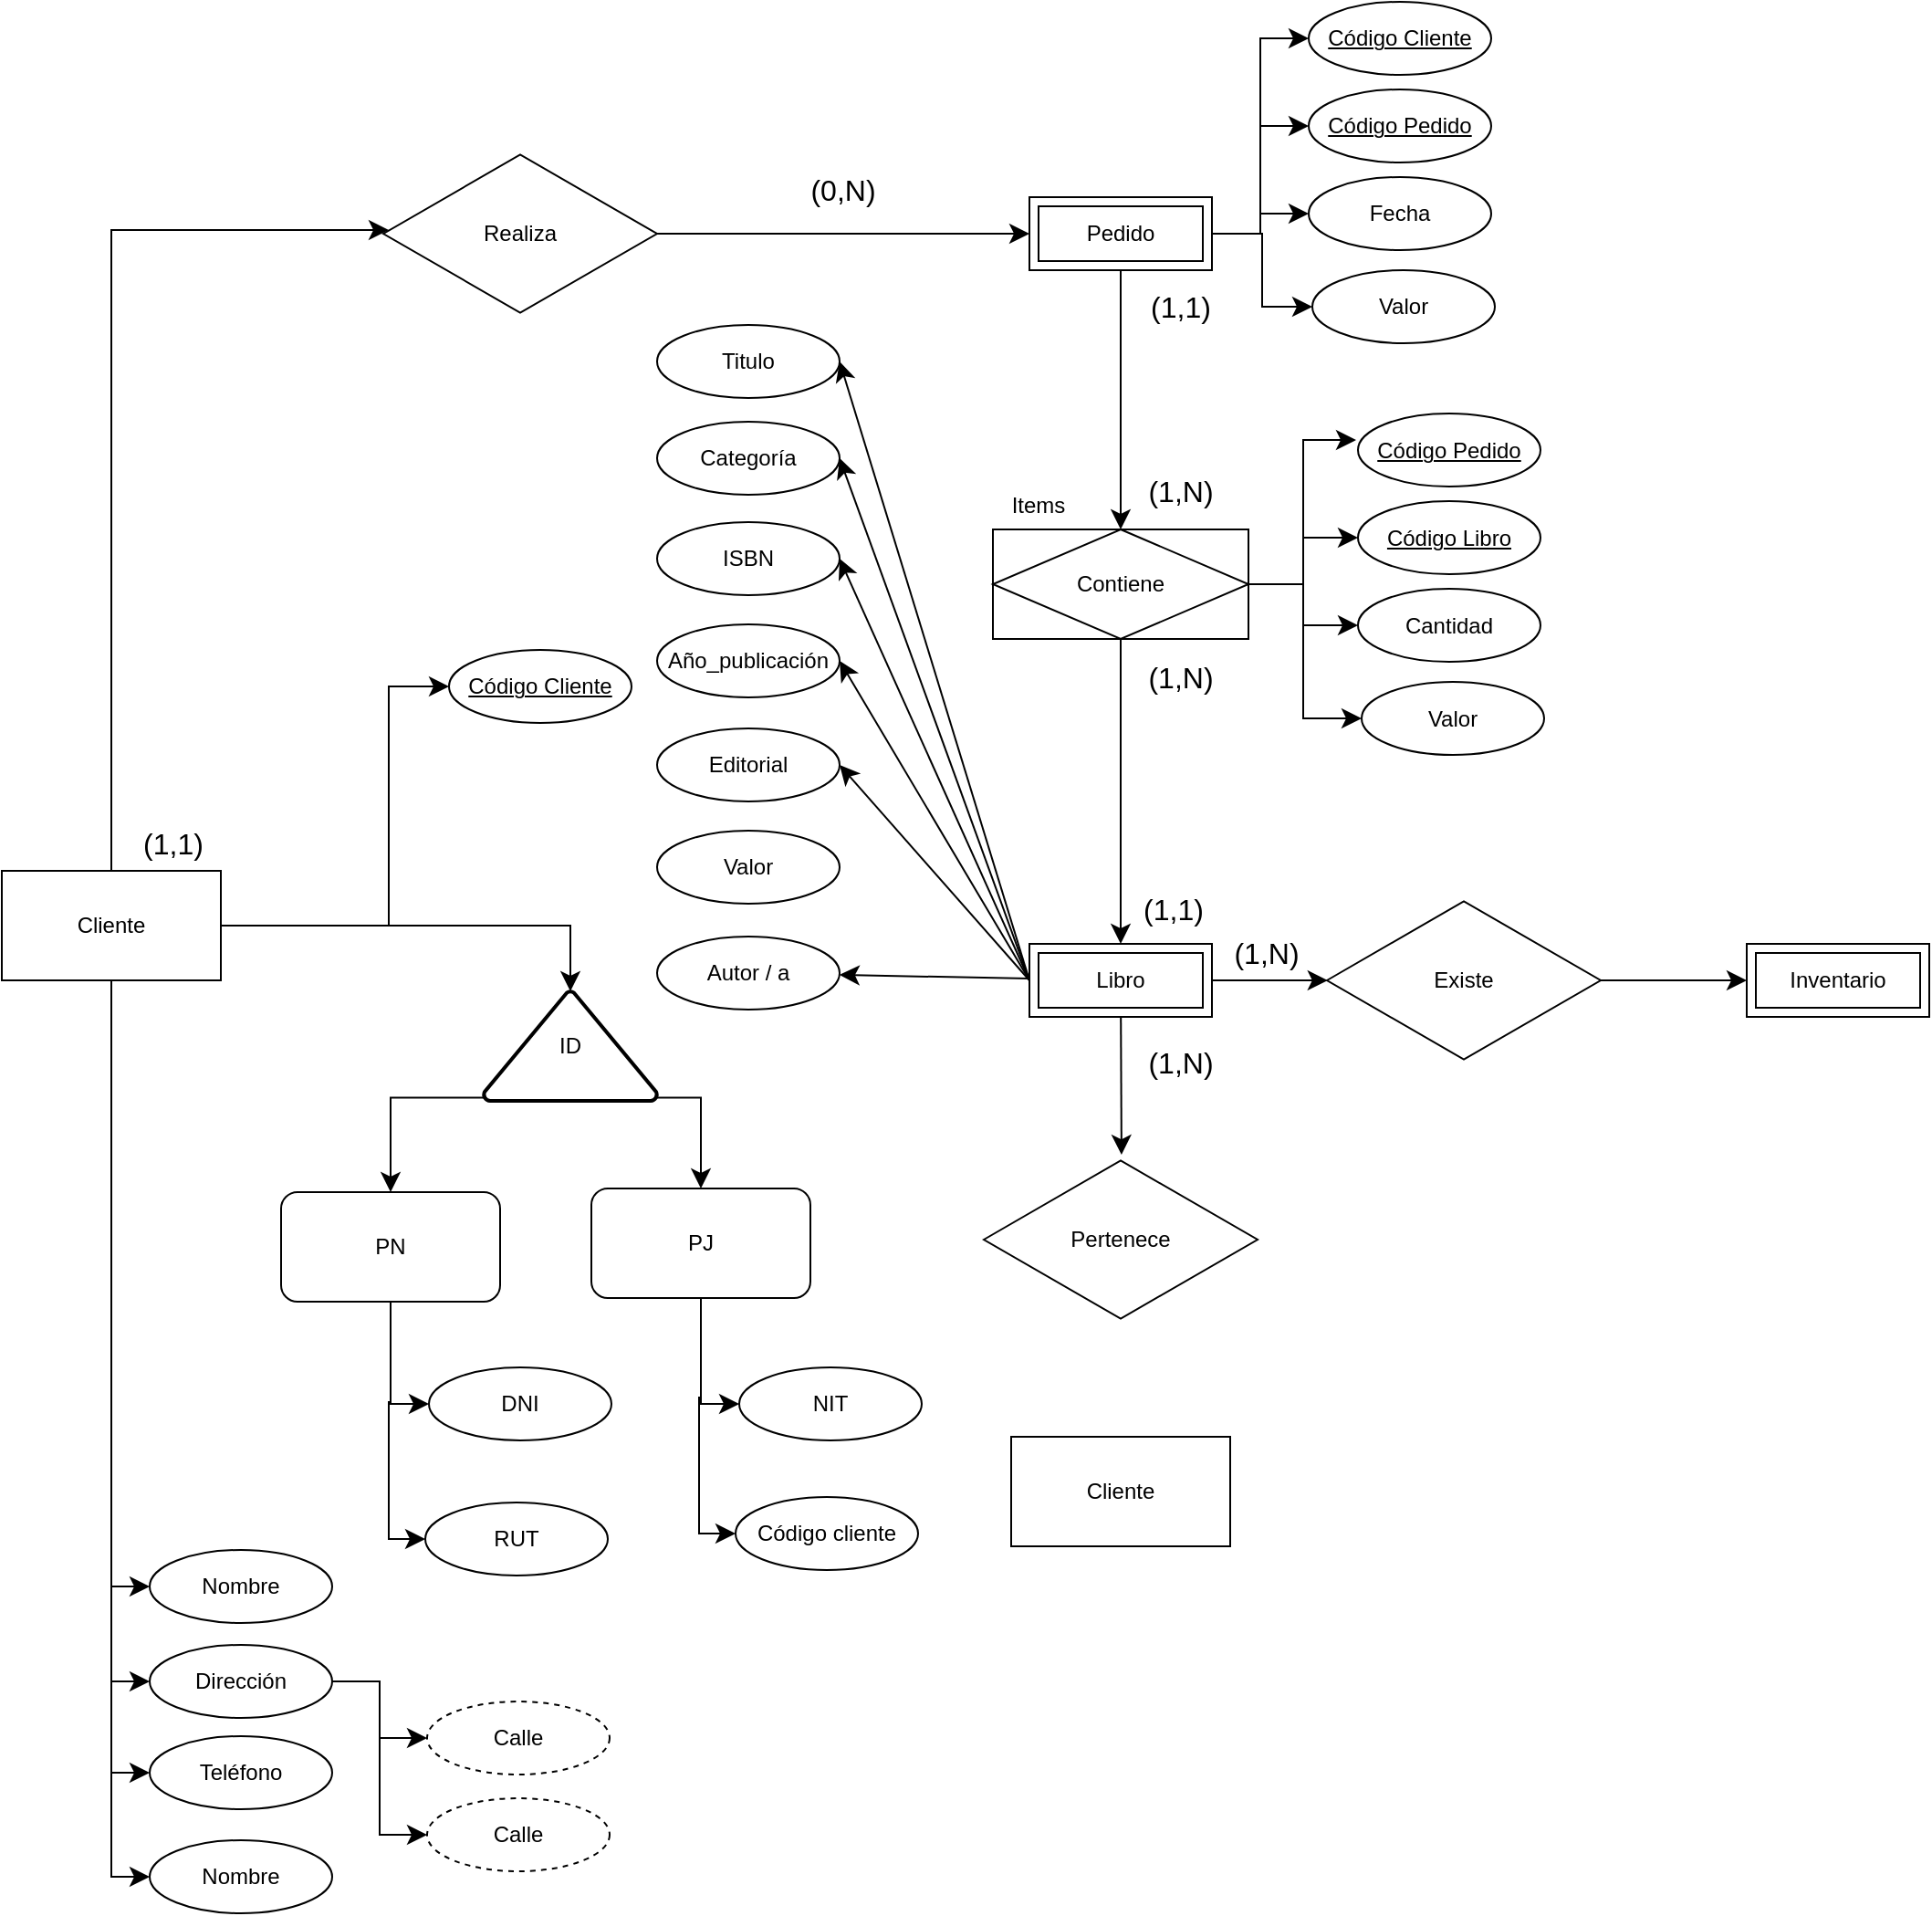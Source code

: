 <mxfile version="26.3.0">
  <diagram name="Página-1" id="D1wddHGctTul5iZEFQTd">
    <mxGraphModel dx="1172" dy="1780" grid="0" gridSize="10" guides="1" tooltips="1" connect="1" arrows="1" fold="1" page="0" pageScale="1" pageWidth="827" pageHeight="1169" math="0" shadow="0">
      <root>
        <mxCell id="0" />
        <mxCell id="1" parent="0" />
        <mxCell id="CA4QrtzZhdRamv6jyp4y-31" style="edgeStyle=orthogonalEdgeStyle;rounded=0;orthogonalLoop=1;jettySize=auto;html=1;exitX=1;exitY=0.5;exitDx=0;exitDy=0;fontSize=12;startSize=8;endSize=8;entryX=0;entryY=0.5;entryDx=0;entryDy=0;" edge="1" parent="1" source="CA4QrtzZhdRamv6jyp4y-1" target="CA4QrtzZhdRamv6jyp4y-9">
          <mxGeometry relative="1" as="geometry">
            <Array as="points">
              <mxPoint x="287" y="200" />
              <mxPoint x="287" y="69" />
            </Array>
          </mxGeometry>
        </mxCell>
        <mxCell id="x8j_IPwiLFdPTcWcqeIL-46" style="edgeStyle=orthogonalEdgeStyle;rounded=0;orthogonalLoop=1;jettySize=auto;html=1;entryX=0;entryY=0.5;entryDx=0;entryDy=0;fontSize=12;startSize=8;endSize=8;" edge="1" parent="1" source="CA4QrtzZhdRamv6jyp4y-1" target="CA4QrtzZhdRamv6jyp4y-17">
          <mxGeometry relative="1" as="geometry" />
        </mxCell>
        <mxCell id="x8j_IPwiLFdPTcWcqeIL-47" style="edgeStyle=orthogonalEdgeStyle;rounded=0;orthogonalLoop=1;jettySize=auto;html=1;entryX=0;entryY=0.5;entryDx=0;entryDy=0;fontSize=12;startSize=8;endSize=8;" edge="1" parent="1" source="CA4QrtzZhdRamv6jyp4y-1" target="x8j_IPwiLFdPTcWcqeIL-37">
          <mxGeometry relative="1" as="geometry" />
        </mxCell>
        <mxCell id="x8j_IPwiLFdPTcWcqeIL-48" style="edgeStyle=orthogonalEdgeStyle;rounded=0;orthogonalLoop=1;jettySize=auto;html=1;entryX=0;entryY=0.5;entryDx=0;entryDy=0;fontSize=12;startSize=8;endSize=8;" edge="1" parent="1" source="CA4QrtzZhdRamv6jyp4y-1" target="x8j_IPwiLFdPTcWcqeIL-38">
          <mxGeometry relative="1" as="geometry" />
        </mxCell>
        <mxCell id="x8j_IPwiLFdPTcWcqeIL-49" style="edgeStyle=orthogonalEdgeStyle;rounded=0;orthogonalLoop=1;jettySize=auto;html=1;entryX=0;entryY=0.5;entryDx=0;entryDy=0;fontSize=12;startSize=8;endSize=8;" edge="1" parent="1" source="CA4QrtzZhdRamv6jyp4y-1" target="x8j_IPwiLFdPTcWcqeIL-36">
          <mxGeometry relative="1" as="geometry" />
        </mxCell>
        <mxCell id="CA4QrtzZhdRamv6jyp4y-1" value="Cliente" style="rounded=0;whiteSpace=wrap;html=1;" vertex="1" parent="1">
          <mxGeometry x="75" y="170" width="120" height="60" as="geometry" />
        </mxCell>
        <mxCell id="x8j_IPwiLFdPTcWcqeIL-30" style="edgeStyle=orthogonalEdgeStyle;rounded=0;orthogonalLoop=1;jettySize=auto;html=1;exitX=0.01;exitY=0.97;exitDx=0;exitDy=0;exitPerimeter=0;entryX=0.5;entryY=0;entryDx=0;entryDy=0;fontSize=12;startSize=8;endSize=8;" edge="1" parent="1" source="CA4QrtzZhdRamv6jyp4y-3" target="CA4QrtzZhdRamv6jyp4y-5">
          <mxGeometry relative="1" as="geometry" />
        </mxCell>
        <mxCell id="x8j_IPwiLFdPTcWcqeIL-31" style="edgeStyle=orthogonalEdgeStyle;rounded=0;orthogonalLoop=1;jettySize=auto;html=1;exitX=0.99;exitY=0.97;exitDx=0;exitDy=0;exitPerimeter=0;entryX=0.5;entryY=0;entryDx=0;entryDy=0;fontSize=12;startSize=8;endSize=8;" edge="1" parent="1" source="CA4QrtzZhdRamv6jyp4y-3" target="CA4QrtzZhdRamv6jyp4y-6">
          <mxGeometry relative="1" as="geometry" />
        </mxCell>
        <mxCell id="CA4QrtzZhdRamv6jyp4y-3" value="ID" style="strokeWidth=2;html=1;shape=mxgraph.flowchart.extract_or_measurement;whiteSpace=wrap;" vertex="1" parent="1">
          <mxGeometry x="339" y="236" width="95" height="60" as="geometry" />
        </mxCell>
        <mxCell id="x8j_IPwiLFdPTcWcqeIL-32" style="edgeStyle=orthogonalEdgeStyle;rounded=0;orthogonalLoop=1;jettySize=auto;html=1;entryX=0;entryY=0.5;entryDx=0;entryDy=0;fontSize=12;startSize=8;endSize=8;" edge="1" parent="1" source="CA4QrtzZhdRamv6jyp4y-5" target="CA4QrtzZhdRamv6jyp4y-14">
          <mxGeometry relative="1" as="geometry" />
        </mxCell>
        <mxCell id="x8j_IPwiLFdPTcWcqeIL-33" style="edgeStyle=orthogonalEdgeStyle;rounded=0;orthogonalLoop=1;jettySize=auto;html=1;entryX=0;entryY=0.5;entryDx=0;entryDy=0;fontSize=12;startSize=8;endSize=8;" edge="1" parent="1" source="CA4QrtzZhdRamv6jyp4y-5" target="CA4QrtzZhdRamv6jyp4y-13">
          <mxGeometry relative="1" as="geometry" />
        </mxCell>
        <mxCell id="CA4QrtzZhdRamv6jyp4y-5" value="PN" style="rounded=1;whiteSpace=wrap;html=1;" vertex="1" parent="1">
          <mxGeometry x="228" y="346" width="120" height="60" as="geometry" />
        </mxCell>
        <mxCell id="x8j_IPwiLFdPTcWcqeIL-34" style="edgeStyle=orthogonalEdgeStyle;rounded=0;orthogonalLoop=1;jettySize=auto;html=1;entryX=0;entryY=0.5;entryDx=0;entryDy=0;fontSize=12;startSize=8;endSize=8;" edge="1" parent="1" source="CA4QrtzZhdRamv6jyp4y-6" target="CA4QrtzZhdRamv6jyp4y-11">
          <mxGeometry relative="1" as="geometry" />
        </mxCell>
        <mxCell id="x8j_IPwiLFdPTcWcqeIL-35" style="edgeStyle=orthogonalEdgeStyle;rounded=0;orthogonalLoop=1;jettySize=auto;html=1;exitX=0.5;exitY=1;exitDx=0;exitDy=0;entryX=0;entryY=0.5;entryDx=0;entryDy=0;fontSize=12;startSize=8;endSize=8;" edge="1" parent="1" source="CA4QrtzZhdRamv6jyp4y-6" target="CA4QrtzZhdRamv6jyp4y-12">
          <mxGeometry relative="1" as="geometry" />
        </mxCell>
        <mxCell id="CA4QrtzZhdRamv6jyp4y-6" value="PJ" style="rounded=1;whiteSpace=wrap;html=1;" vertex="1" parent="1">
          <mxGeometry x="398" y="344" width="120" height="60" as="geometry" />
        </mxCell>
        <mxCell id="CA4QrtzZhdRamv6jyp4y-9" value="&lt;u&gt;Código Cliente&lt;/u&gt;" style="ellipse;whiteSpace=wrap;html=1;align=center;newEdgeStyle={&quot;edgeStyle&quot;:&quot;entityRelationEdgeStyle&quot;,&quot;startArrow&quot;:&quot;none&quot;,&quot;endArrow&quot;:&quot;none&quot;,&quot;segment&quot;:10,&quot;curved&quot;:1,&quot;sourcePerimeterSpacing&quot;:0,&quot;targetPerimeterSpacing&quot;:0};treeFolding=1;treeMoving=1;" vertex="1" parent="1">
          <mxGeometry x="320" y="49" width="100" height="40" as="geometry" />
        </mxCell>
        <mxCell id="CA4QrtzZhdRamv6jyp4y-10" value="(1,1)" style="text;strokeColor=none;fillColor=none;html=1;align=center;verticalAlign=middle;whiteSpace=wrap;rounded=0;fontSize=16;" vertex="1" parent="1">
          <mxGeometry x="139" y="140" width="60" height="30" as="geometry" />
        </mxCell>
        <mxCell id="CA4QrtzZhdRamv6jyp4y-11" value="Código cliente" style="ellipse;whiteSpace=wrap;html=1;align=center;newEdgeStyle={&quot;edgeStyle&quot;:&quot;entityRelationEdgeStyle&quot;,&quot;startArrow&quot;:&quot;none&quot;,&quot;endArrow&quot;:&quot;none&quot;,&quot;segment&quot;:10,&quot;curved&quot;:1,&quot;sourcePerimeterSpacing&quot;:0,&quot;targetPerimeterSpacing&quot;:0};treeFolding=1;treeMoving=1;" vertex="1" parent="1">
          <mxGeometry x="477" y="513" width="100" height="40" as="geometry" />
        </mxCell>
        <mxCell id="CA4QrtzZhdRamv6jyp4y-12" value="NIT" style="ellipse;whiteSpace=wrap;html=1;align=center;newEdgeStyle={&quot;edgeStyle&quot;:&quot;entityRelationEdgeStyle&quot;,&quot;startArrow&quot;:&quot;none&quot;,&quot;endArrow&quot;:&quot;none&quot;,&quot;segment&quot;:10,&quot;curved&quot;:1,&quot;sourcePerimeterSpacing&quot;:0,&quot;targetPerimeterSpacing&quot;:0};treeFolding=1;treeMoving=1;" vertex="1" parent="1">
          <mxGeometry x="479" y="442" width="100" height="40" as="geometry" />
        </mxCell>
        <mxCell id="CA4QrtzZhdRamv6jyp4y-13" value="RUT" style="ellipse;whiteSpace=wrap;html=1;align=center;newEdgeStyle={&quot;edgeStyle&quot;:&quot;entityRelationEdgeStyle&quot;,&quot;startArrow&quot;:&quot;none&quot;,&quot;endArrow&quot;:&quot;none&quot;,&quot;segment&quot;:10,&quot;curved&quot;:1,&quot;sourcePerimeterSpacing&quot;:0,&quot;targetPerimeterSpacing&quot;:0};treeFolding=1;treeMoving=1;" vertex="1" parent="1">
          <mxGeometry x="307" y="516" width="100" height="40" as="geometry" />
        </mxCell>
        <mxCell id="CA4QrtzZhdRamv6jyp4y-14" value="DNI" style="ellipse;whiteSpace=wrap;html=1;align=center;newEdgeStyle={&quot;edgeStyle&quot;:&quot;entityRelationEdgeStyle&quot;,&quot;startArrow&quot;:&quot;none&quot;,&quot;endArrow&quot;:&quot;none&quot;,&quot;segment&quot;:10,&quot;curved&quot;:1,&quot;sourcePerimeterSpacing&quot;:0,&quot;targetPerimeterSpacing&quot;:0};treeFolding=1;treeMoving=1;" vertex="1" parent="1">
          <mxGeometry x="309" y="442" width="100" height="40" as="geometry" />
        </mxCell>
        <mxCell id="CA4QrtzZhdRamv6jyp4y-17" value="Nombre" style="ellipse;whiteSpace=wrap;html=1;align=center;newEdgeStyle={&quot;edgeStyle&quot;:&quot;entityRelationEdgeStyle&quot;,&quot;startArrow&quot;:&quot;none&quot;,&quot;endArrow&quot;:&quot;none&quot;,&quot;segment&quot;:10,&quot;curved&quot;:1,&quot;sourcePerimeterSpacing&quot;:0,&quot;targetPerimeterSpacing&quot;:0};treeFolding=1;treeMoving=1;" vertex="1" parent="1">
          <mxGeometry x="156" y="542" width="100" height="40" as="geometry" />
        </mxCell>
        <mxCell id="CA4QrtzZhdRamv6jyp4y-36" style="edgeStyle=none;curved=1;rounded=0;orthogonalLoop=1;jettySize=auto;html=1;entryX=0;entryY=0.5;entryDx=0;entryDy=0;fontSize=12;startSize=8;endSize=8;" edge="1" parent="1" source="CA4QrtzZhdRamv6jyp4y-19" target="CA4QrtzZhdRamv6jyp4y-20">
          <mxGeometry relative="1" as="geometry" />
        </mxCell>
        <mxCell id="CA4QrtzZhdRamv6jyp4y-19" value="Realiza" style="html=1;whiteSpace=wrap;aspect=fixed;shape=isoRectangle;" vertex="1" parent="1">
          <mxGeometry x="284" y="-224" width="150" height="90" as="geometry" />
        </mxCell>
        <mxCell id="CA4QrtzZhdRamv6jyp4y-48" style="edgeStyle=orthogonalEdgeStyle;rounded=0;orthogonalLoop=1;jettySize=auto;html=1;exitX=1;exitY=0.5;exitDx=0;exitDy=0;entryX=0;entryY=0.5;entryDx=0;entryDy=0;fontSize=12;startSize=8;endSize=8;" edge="1" parent="1" source="CA4QrtzZhdRamv6jyp4y-20" target="CA4QrtzZhdRamv6jyp4y-46">
          <mxGeometry relative="1" as="geometry" />
        </mxCell>
        <mxCell id="CA4QrtzZhdRamv6jyp4y-49" style="edgeStyle=orthogonalEdgeStyle;rounded=0;orthogonalLoop=1;jettySize=auto;html=1;exitX=1;exitY=0.5;exitDx=0;exitDy=0;entryX=0;entryY=0.5;entryDx=0;entryDy=0;fontSize=12;startSize=8;endSize=8;" edge="1" parent="1" source="CA4QrtzZhdRamv6jyp4y-20" target="CA4QrtzZhdRamv6jyp4y-45">
          <mxGeometry relative="1" as="geometry" />
        </mxCell>
        <mxCell id="CA4QrtzZhdRamv6jyp4y-50" style="edgeStyle=orthogonalEdgeStyle;rounded=0;orthogonalLoop=1;jettySize=auto;html=1;entryX=0;entryY=0.5;entryDx=0;entryDy=0;fontSize=12;startSize=8;endSize=8;exitX=1;exitY=0.5;exitDx=0;exitDy=0;" edge="1" parent="1" source="CA4QrtzZhdRamv6jyp4y-20" target="CA4QrtzZhdRamv6jyp4y-44">
          <mxGeometry relative="1" as="geometry" />
        </mxCell>
        <mxCell id="CA4QrtzZhdRamv6jyp4y-51" style="edgeStyle=orthogonalEdgeStyle;rounded=0;orthogonalLoop=1;jettySize=auto;html=1;entryX=0;entryY=0.5;entryDx=0;entryDy=0;fontSize=12;startSize=8;endSize=8;" edge="1" parent="1" source="CA4QrtzZhdRamv6jyp4y-20" target="CA4QrtzZhdRamv6jyp4y-47">
          <mxGeometry relative="1" as="geometry" />
        </mxCell>
        <mxCell id="x8j_IPwiLFdPTcWcqeIL-2" style="edgeStyle=none;curved=1;rounded=0;orthogonalLoop=1;jettySize=auto;html=1;entryX=0.5;entryY=0;entryDx=0;entryDy=0;fontSize=12;startSize=8;endSize=8;" edge="1" parent="1" source="CA4QrtzZhdRamv6jyp4y-20" target="x8j_IPwiLFdPTcWcqeIL-1">
          <mxGeometry relative="1" as="geometry" />
        </mxCell>
        <mxCell id="CA4QrtzZhdRamv6jyp4y-20" value="Pedido" style="shape=ext;margin=3;double=1;whiteSpace=wrap;html=1;align=center;" vertex="1" parent="1">
          <mxGeometry x="638" y="-199" width="100" height="40" as="geometry" />
        </mxCell>
        <mxCell id="CA4QrtzZhdRamv6jyp4y-21" value="(0,N)" style="text;strokeColor=none;fillColor=none;html=1;align=center;verticalAlign=middle;whiteSpace=wrap;rounded=0;fontSize=16;" vertex="1" parent="1">
          <mxGeometry x="506" y="-218" width="60" height="30" as="geometry" />
        </mxCell>
        <mxCell id="CA4QrtzZhdRamv6jyp4y-32" style="edgeStyle=orthogonalEdgeStyle;rounded=0;orthogonalLoop=1;jettySize=auto;html=1;exitX=1;exitY=0.5;exitDx=0;exitDy=0;entryX=0.5;entryY=0;entryDx=0;entryDy=0;entryPerimeter=0;fontSize=12;startSize=8;endSize=8;" edge="1" parent="1" source="CA4QrtzZhdRamv6jyp4y-1" target="CA4QrtzZhdRamv6jyp4y-3">
          <mxGeometry relative="1" as="geometry" />
        </mxCell>
        <mxCell id="CA4QrtzZhdRamv6jyp4y-33" style="edgeStyle=orthogonalEdgeStyle;rounded=0;orthogonalLoop=1;jettySize=auto;html=1;exitX=0.5;exitY=0;exitDx=0;exitDy=0;entryX=0.02;entryY=0.478;entryDx=0;entryDy=0;entryPerimeter=0;fontSize=12;startSize=8;endSize=8;" edge="1" parent="1" source="CA4QrtzZhdRamv6jyp4y-1" target="CA4QrtzZhdRamv6jyp4y-19">
          <mxGeometry relative="1" as="geometry">
            <Array as="points">
              <mxPoint x="200" y="-181" />
              <mxPoint x="282" y="-181" />
            </Array>
          </mxGeometry>
        </mxCell>
        <mxCell id="CA4QrtzZhdRamv6jyp4y-37" value="Titulo" style="ellipse;whiteSpace=wrap;html=1;align=center;newEdgeStyle={&quot;edgeStyle&quot;:&quot;entityRelationEdgeStyle&quot;,&quot;startArrow&quot;:&quot;none&quot;,&quot;endArrow&quot;:&quot;none&quot;,&quot;segment&quot;:10,&quot;curved&quot;:1,&quot;sourcePerimeterSpacing&quot;:0,&quot;targetPerimeterSpacing&quot;:0};treeFolding=1;treeMoving=1;" vertex="1" parent="1">
          <mxGeometry x="434" y="-129" width="100" height="40" as="geometry" />
        </mxCell>
        <mxCell id="CA4QrtzZhdRamv6jyp4y-38" value="Categoría" style="ellipse;whiteSpace=wrap;html=1;align=center;newEdgeStyle={&quot;edgeStyle&quot;:&quot;entityRelationEdgeStyle&quot;,&quot;startArrow&quot;:&quot;none&quot;,&quot;endArrow&quot;:&quot;none&quot;,&quot;segment&quot;:10,&quot;curved&quot;:1,&quot;sourcePerimeterSpacing&quot;:0,&quot;targetPerimeterSpacing&quot;:0};treeFolding=1;treeMoving=1;" vertex="1" parent="1">
          <mxGeometry x="434" y="-76" width="100" height="40" as="geometry" />
        </mxCell>
        <mxCell id="CA4QrtzZhdRamv6jyp4y-39" value="Valor" style="ellipse;whiteSpace=wrap;html=1;align=center;newEdgeStyle={&quot;edgeStyle&quot;:&quot;entityRelationEdgeStyle&quot;,&quot;startArrow&quot;:&quot;none&quot;,&quot;endArrow&quot;:&quot;none&quot;,&quot;segment&quot;:10,&quot;curved&quot;:1,&quot;sourcePerimeterSpacing&quot;:0,&quot;targetPerimeterSpacing&quot;:0};treeFolding=1;treeMoving=1;" vertex="1" parent="1">
          <mxGeometry x="434" y="148" width="100" height="40" as="geometry" />
        </mxCell>
        <mxCell id="CA4QrtzZhdRamv6jyp4y-40" value="Editorial" style="ellipse;whiteSpace=wrap;html=1;align=center;newEdgeStyle={&quot;edgeStyle&quot;:&quot;entityRelationEdgeStyle&quot;,&quot;startArrow&quot;:&quot;none&quot;,&quot;endArrow&quot;:&quot;none&quot;,&quot;segment&quot;:10,&quot;curved&quot;:1,&quot;sourcePerimeterSpacing&quot;:0,&quot;targetPerimeterSpacing&quot;:0};treeFolding=1;treeMoving=1;" vertex="1" parent="1">
          <mxGeometry x="434" y="92" width="100" height="40" as="geometry" />
        </mxCell>
        <mxCell id="CA4QrtzZhdRamv6jyp4y-41" value="ISBN" style="ellipse;whiteSpace=wrap;html=1;align=center;newEdgeStyle={&quot;edgeStyle&quot;:&quot;entityRelationEdgeStyle&quot;,&quot;startArrow&quot;:&quot;none&quot;,&quot;endArrow&quot;:&quot;none&quot;,&quot;segment&quot;:10,&quot;curved&quot;:1,&quot;sourcePerimeterSpacing&quot;:0,&quot;targetPerimeterSpacing&quot;:0};treeFolding=1;treeMoving=1;" vertex="1" parent="1">
          <mxGeometry x="434" y="-21" width="100" height="40" as="geometry" />
        </mxCell>
        <mxCell id="CA4QrtzZhdRamv6jyp4y-42" value="Año_publicación" style="ellipse;whiteSpace=wrap;html=1;align=center;newEdgeStyle={&quot;edgeStyle&quot;:&quot;entityRelationEdgeStyle&quot;,&quot;startArrow&quot;:&quot;none&quot;,&quot;endArrow&quot;:&quot;none&quot;,&quot;segment&quot;:10,&quot;curved&quot;:1,&quot;sourcePerimeterSpacing&quot;:0,&quot;targetPerimeterSpacing&quot;:0};treeFolding=1;treeMoving=1;" vertex="1" parent="1">
          <mxGeometry x="434" y="35" width="100" height="40" as="geometry" />
        </mxCell>
        <mxCell id="CA4QrtzZhdRamv6jyp4y-43" value="Autor / a" style="ellipse;whiteSpace=wrap;html=1;align=center;newEdgeStyle={&quot;edgeStyle&quot;:&quot;entityRelationEdgeStyle&quot;,&quot;startArrow&quot;:&quot;none&quot;,&quot;endArrow&quot;:&quot;none&quot;,&quot;segment&quot;:10,&quot;curved&quot;:1,&quot;sourcePerimeterSpacing&quot;:0,&quot;targetPerimeterSpacing&quot;:0};treeFolding=1;treeMoving=1;" vertex="1" parent="1">
          <mxGeometry x="434" y="206" width="100" height="40" as="geometry" />
        </mxCell>
        <mxCell id="CA4QrtzZhdRamv6jyp4y-44" value="&lt;u&gt;Código Cliente&lt;/u&gt;" style="ellipse;whiteSpace=wrap;html=1;align=center;newEdgeStyle={&quot;edgeStyle&quot;:&quot;entityRelationEdgeStyle&quot;,&quot;startArrow&quot;:&quot;none&quot;,&quot;endArrow&quot;:&quot;none&quot;,&quot;segment&quot;:10,&quot;curved&quot;:1,&quot;sourcePerimeterSpacing&quot;:0,&quot;targetPerimeterSpacing&quot;:0};treeFolding=1;treeMoving=1;" vertex="1" parent="1">
          <mxGeometry x="791" y="-306" width="100" height="40" as="geometry" />
        </mxCell>
        <mxCell id="CA4QrtzZhdRamv6jyp4y-45" value="&lt;u&gt;Código Pedido&lt;/u&gt;" style="ellipse;whiteSpace=wrap;html=1;align=center;newEdgeStyle={&quot;edgeStyle&quot;:&quot;entityRelationEdgeStyle&quot;,&quot;startArrow&quot;:&quot;none&quot;,&quot;endArrow&quot;:&quot;none&quot;,&quot;segment&quot;:10,&quot;curved&quot;:1,&quot;sourcePerimeterSpacing&quot;:0,&quot;targetPerimeterSpacing&quot;:0};treeFolding=1;treeMoving=1;" vertex="1" parent="1">
          <mxGeometry x="791" y="-258" width="100" height="40" as="geometry" />
        </mxCell>
        <mxCell id="CA4QrtzZhdRamv6jyp4y-46" value="Fecha" style="ellipse;whiteSpace=wrap;html=1;align=center;newEdgeStyle={&quot;edgeStyle&quot;:&quot;entityRelationEdgeStyle&quot;,&quot;startArrow&quot;:&quot;none&quot;,&quot;endArrow&quot;:&quot;none&quot;,&quot;segment&quot;:10,&quot;curved&quot;:1,&quot;sourcePerimeterSpacing&quot;:0,&quot;targetPerimeterSpacing&quot;:0};treeFolding=1;treeMoving=1;" vertex="1" parent="1">
          <mxGeometry x="791" y="-210" width="100" height="40" as="geometry" />
        </mxCell>
        <mxCell id="CA4QrtzZhdRamv6jyp4y-47" value="Valor" style="ellipse;whiteSpace=wrap;html=1;align=center;newEdgeStyle={&quot;edgeStyle&quot;:&quot;entityRelationEdgeStyle&quot;,&quot;startArrow&quot;:&quot;none&quot;,&quot;endArrow&quot;:&quot;none&quot;,&quot;segment&quot;:10,&quot;curved&quot;:1,&quot;sourcePerimeterSpacing&quot;:0,&quot;targetPerimeterSpacing&quot;:0};treeFolding=1;treeMoving=1;" vertex="1" parent="1">
          <mxGeometry x="793" y="-159" width="100" height="40" as="geometry" />
        </mxCell>
        <mxCell id="x8j_IPwiLFdPTcWcqeIL-19" style="edgeStyle=orthogonalEdgeStyle;rounded=0;orthogonalLoop=1;jettySize=auto;html=1;entryX=0;entryY=0.5;entryDx=0;entryDy=0;fontSize=12;startSize=8;endSize=8;" edge="1" parent="1" source="x8j_IPwiLFdPTcWcqeIL-1" target="x8j_IPwiLFdPTcWcqeIL-8">
          <mxGeometry relative="1" as="geometry" />
        </mxCell>
        <mxCell id="x8j_IPwiLFdPTcWcqeIL-21" style="edgeStyle=none;curved=1;rounded=0;orthogonalLoop=1;jettySize=auto;html=1;exitX=0.5;exitY=1;exitDx=0;exitDy=0;fontSize=12;startSize=8;endSize=8;" edge="1" parent="1" source="x8j_IPwiLFdPTcWcqeIL-1" target="x8j_IPwiLFdPTcWcqeIL-20">
          <mxGeometry relative="1" as="geometry" />
        </mxCell>
        <mxCell id="x8j_IPwiLFdPTcWcqeIL-1" value="Contiene" style="shape=associativeEntity;whiteSpace=wrap;html=1;align=center;" vertex="1" parent="1">
          <mxGeometry x="618" y="-17" width="140" height="60" as="geometry" />
        </mxCell>
        <mxCell id="x8j_IPwiLFdPTcWcqeIL-3" value="(1,N)" style="text;strokeColor=none;fillColor=none;html=1;align=center;verticalAlign=middle;whiteSpace=wrap;rounded=0;fontSize=16;" vertex="1" parent="1">
          <mxGeometry x="691" y="-53" width="60" height="30" as="geometry" />
        </mxCell>
        <mxCell id="x8j_IPwiLFdPTcWcqeIL-4" value="(1,1)" style="text;strokeColor=none;fillColor=none;html=1;align=center;verticalAlign=middle;whiteSpace=wrap;rounded=0;fontSize=16;" vertex="1" parent="1">
          <mxGeometry x="691" y="-154" width="60" height="30" as="geometry" />
        </mxCell>
        <mxCell id="x8j_IPwiLFdPTcWcqeIL-6" value="Items" style="text;html=1;align=center;verticalAlign=middle;whiteSpace=wrap;rounded=0;" vertex="1" parent="1">
          <mxGeometry x="613" y="-45" width="60" height="30" as="geometry" />
        </mxCell>
        <mxCell id="x8j_IPwiLFdPTcWcqeIL-7" value="&lt;u&gt;Código Pedido&lt;/u&gt;" style="ellipse;whiteSpace=wrap;html=1;align=center;newEdgeStyle={&quot;edgeStyle&quot;:&quot;entityRelationEdgeStyle&quot;,&quot;startArrow&quot;:&quot;none&quot;,&quot;endArrow&quot;:&quot;none&quot;,&quot;segment&quot;:10,&quot;curved&quot;:1,&quot;sourcePerimeterSpacing&quot;:0,&quot;targetPerimeterSpacing&quot;:0};treeFolding=1;treeMoving=1;" vertex="1" parent="1">
          <mxGeometry x="818" y="-80.5" width="100" height="40" as="geometry" />
        </mxCell>
        <mxCell id="x8j_IPwiLFdPTcWcqeIL-8" value="&lt;u&gt;Código Libro&lt;/u&gt;" style="ellipse;whiteSpace=wrap;html=1;align=center;newEdgeStyle={&quot;edgeStyle&quot;:&quot;entityRelationEdgeStyle&quot;,&quot;startArrow&quot;:&quot;none&quot;,&quot;endArrow&quot;:&quot;none&quot;,&quot;segment&quot;:10,&quot;curved&quot;:1,&quot;sourcePerimeterSpacing&quot;:0,&quot;targetPerimeterSpacing&quot;:0};treeFolding=1;treeMoving=1;" vertex="1" parent="1">
          <mxGeometry x="818" y="-32.5" width="100" height="40" as="geometry" />
        </mxCell>
        <mxCell id="x8j_IPwiLFdPTcWcqeIL-9" value="Cantidad" style="ellipse;whiteSpace=wrap;html=1;align=center;newEdgeStyle={&quot;edgeStyle&quot;:&quot;entityRelationEdgeStyle&quot;,&quot;startArrow&quot;:&quot;none&quot;,&quot;endArrow&quot;:&quot;none&quot;,&quot;segment&quot;:10,&quot;curved&quot;:1,&quot;sourcePerimeterSpacing&quot;:0,&quot;targetPerimeterSpacing&quot;:0};treeFolding=1;treeMoving=1;" vertex="1" parent="1">
          <mxGeometry x="818" y="15.5" width="100" height="40" as="geometry" />
        </mxCell>
        <mxCell id="x8j_IPwiLFdPTcWcqeIL-10" value="Valor" style="ellipse;whiteSpace=wrap;html=1;align=center;newEdgeStyle={&quot;edgeStyle&quot;:&quot;entityRelationEdgeStyle&quot;,&quot;startArrow&quot;:&quot;none&quot;,&quot;endArrow&quot;:&quot;none&quot;,&quot;segment&quot;:10,&quot;curved&quot;:1,&quot;sourcePerimeterSpacing&quot;:0,&quot;targetPerimeterSpacing&quot;:0};treeFolding=1;treeMoving=1;" vertex="1" parent="1">
          <mxGeometry x="820" y="66.5" width="100" height="40" as="geometry" />
        </mxCell>
        <mxCell id="x8j_IPwiLFdPTcWcqeIL-15" style="edgeStyle=orthogonalEdgeStyle;rounded=0;orthogonalLoop=1;jettySize=auto;html=1;exitX=1;exitY=0.5;exitDx=0;exitDy=0;entryX=0;entryY=0.5;entryDx=0;entryDy=0;fontSize=12;startSize=8;endSize=8;" edge="1" parent="1" source="x8j_IPwiLFdPTcWcqeIL-1" target="x8j_IPwiLFdPTcWcqeIL-9">
          <mxGeometry relative="1" as="geometry">
            <mxPoint x="758" y="11" as="sourcePoint" />
            <mxPoint x="811" as="targetPoint" />
          </mxGeometry>
        </mxCell>
        <mxCell id="x8j_IPwiLFdPTcWcqeIL-16" style="edgeStyle=orthogonalEdgeStyle;rounded=0;orthogonalLoop=1;jettySize=auto;html=1;exitX=1;exitY=0.5;exitDx=0;exitDy=0;entryX=-0.01;entryY=0.363;entryDx=0;entryDy=0;fontSize=12;startSize=8;endSize=8;entryPerimeter=0;" edge="1" parent="1" target="x8j_IPwiLFdPTcWcqeIL-7">
          <mxGeometry relative="1" as="geometry">
            <mxPoint x="758" y="11" as="sourcePoint" />
            <mxPoint x="811" y="-48" as="targetPoint" />
            <Array as="points">
              <mxPoint x="758" y="13" />
              <mxPoint x="788" y="13" />
              <mxPoint x="788" y="-66" />
            </Array>
          </mxGeometry>
        </mxCell>
        <mxCell id="x8j_IPwiLFdPTcWcqeIL-18" style="edgeStyle=orthogonalEdgeStyle;rounded=0;orthogonalLoop=1;jettySize=auto;html=1;entryX=0;entryY=0.5;entryDx=0;entryDy=0;fontSize=12;startSize=8;endSize=8;exitX=1;exitY=0.5;exitDx=0;exitDy=0;" edge="1" parent="1" source="x8j_IPwiLFdPTcWcqeIL-1" target="x8j_IPwiLFdPTcWcqeIL-10">
          <mxGeometry relative="1" as="geometry">
            <mxPoint x="758" y="11" as="sourcePoint" />
            <mxPoint x="813" y="51" as="targetPoint" />
            <Array as="points">
              <mxPoint x="788" y="13" />
              <mxPoint x="788" y="87" />
            </Array>
          </mxGeometry>
        </mxCell>
        <mxCell id="x8j_IPwiLFdPTcWcqeIL-22" style="edgeStyle=none;curved=1;rounded=0;orthogonalLoop=1;jettySize=auto;html=1;exitX=1;exitY=0.5;exitDx=0;exitDy=0;fontSize=12;startSize=8;endSize=8;" edge="1" parent="1" source="x8j_IPwiLFdPTcWcqeIL-20">
          <mxGeometry relative="1" as="geometry">
            <mxPoint x="801.4" y="230" as="targetPoint" />
          </mxGeometry>
        </mxCell>
        <mxCell id="x8j_IPwiLFdPTcWcqeIL-53" style="edgeStyle=none;curved=1;rounded=0;orthogonalLoop=1;jettySize=auto;html=1;entryX=1;entryY=0.5;entryDx=0;entryDy=0;fontSize=12;startSize=8;endSize=8;exitX=0;exitY=0.5;exitDx=0;exitDy=0;" edge="1" parent="1" source="x8j_IPwiLFdPTcWcqeIL-20" target="CA4QrtzZhdRamv6jyp4y-37">
          <mxGeometry relative="1" as="geometry" />
        </mxCell>
        <mxCell id="x8j_IPwiLFdPTcWcqeIL-54" value="" style="edgeStyle=none;curved=1;rounded=0;orthogonalLoop=1;jettySize=auto;html=1;fontSize=12;startSize=8;endSize=8;" edge="1" parent="1" source="x8j_IPwiLFdPTcWcqeIL-20" target="CA4QrtzZhdRamv6jyp4y-43">
          <mxGeometry relative="1" as="geometry" />
        </mxCell>
        <mxCell id="x8j_IPwiLFdPTcWcqeIL-55" style="edgeStyle=none;curved=1;rounded=0;orthogonalLoop=1;jettySize=auto;html=1;exitX=0;exitY=0.5;exitDx=0;exitDy=0;entryX=1;entryY=0.5;entryDx=0;entryDy=0;fontSize=12;startSize=8;endSize=8;" edge="1" parent="1" source="x8j_IPwiLFdPTcWcqeIL-20" target="CA4QrtzZhdRamv6jyp4y-38">
          <mxGeometry relative="1" as="geometry" />
        </mxCell>
        <mxCell id="x8j_IPwiLFdPTcWcqeIL-56" style="edgeStyle=none;curved=1;rounded=0;orthogonalLoop=1;jettySize=auto;html=1;entryX=1;entryY=0.5;entryDx=0;entryDy=0;fontSize=12;startSize=8;endSize=8;exitX=0;exitY=0.5;exitDx=0;exitDy=0;" edge="1" parent="1" source="x8j_IPwiLFdPTcWcqeIL-20" target="CA4QrtzZhdRamv6jyp4y-41">
          <mxGeometry relative="1" as="geometry" />
        </mxCell>
        <mxCell id="x8j_IPwiLFdPTcWcqeIL-57" style="edgeStyle=none;curved=1;rounded=0;orthogonalLoop=1;jettySize=auto;html=1;entryX=1;entryY=0.5;entryDx=0;entryDy=0;fontSize=12;startSize=8;endSize=8;exitX=0;exitY=0.5;exitDx=0;exitDy=0;" edge="1" parent="1" source="x8j_IPwiLFdPTcWcqeIL-20" target="CA4QrtzZhdRamv6jyp4y-42">
          <mxGeometry relative="1" as="geometry" />
        </mxCell>
        <mxCell id="x8j_IPwiLFdPTcWcqeIL-58" style="edgeStyle=none;curved=1;rounded=0;orthogonalLoop=1;jettySize=auto;html=1;entryX=1;entryY=0.5;entryDx=0;entryDy=0;fontSize=12;startSize=8;endSize=8;exitX=0;exitY=0.5;exitDx=0;exitDy=0;" edge="1" parent="1" source="x8j_IPwiLFdPTcWcqeIL-20" target="CA4QrtzZhdRamv6jyp4y-40">
          <mxGeometry relative="1" as="geometry" />
        </mxCell>
        <mxCell id="x8j_IPwiLFdPTcWcqeIL-20" value="Libro" style="shape=ext;margin=3;double=1;whiteSpace=wrap;html=1;align=center;" vertex="1" parent="1">
          <mxGeometry x="638" y="210" width="100" height="40" as="geometry" />
        </mxCell>
        <mxCell id="x8j_IPwiLFdPTcWcqeIL-29" style="edgeStyle=none;curved=1;rounded=0;orthogonalLoop=1;jettySize=auto;html=1;entryX=0;entryY=0.5;entryDx=0;entryDy=0;fontSize=12;startSize=8;endSize=8;" edge="1" parent="1" source="x8j_IPwiLFdPTcWcqeIL-23" target="x8j_IPwiLFdPTcWcqeIL-28">
          <mxGeometry relative="1" as="geometry" />
        </mxCell>
        <mxCell id="x8j_IPwiLFdPTcWcqeIL-23" value="Existe" style="html=1;whiteSpace=wrap;aspect=fixed;shape=isoRectangle;" vertex="1" parent="1">
          <mxGeometry x="801" y="185" width="150" height="90" as="geometry" />
        </mxCell>
        <mxCell id="x8j_IPwiLFdPTcWcqeIL-24" value="(1,N)" style="text;strokeColor=none;fillColor=none;html=1;align=center;verticalAlign=middle;whiteSpace=wrap;rounded=0;fontSize=16;" vertex="1" parent="1">
          <mxGeometry x="691" y="49" width="60" height="30" as="geometry" />
        </mxCell>
        <mxCell id="x8j_IPwiLFdPTcWcqeIL-25" value="(1,1)" style="text;strokeColor=none;fillColor=none;html=1;align=center;verticalAlign=middle;whiteSpace=wrap;rounded=0;fontSize=16;" vertex="1" parent="1">
          <mxGeometry x="687" y="176" width="60" height="30" as="geometry" />
        </mxCell>
        <mxCell id="x8j_IPwiLFdPTcWcqeIL-26" value="(1,N)" style="text;strokeColor=none;fillColor=none;html=1;align=center;verticalAlign=middle;whiteSpace=wrap;rounded=0;fontSize=16;" vertex="1" parent="1">
          <mxGeometry x="738" y="200" width="60" height="30" as="geometry" />
        </mxCell>
        <mxCell id="x8j_IPwiLFdPTcWcqeIL-27" value="(1,N)" style="text;strokeColor=none;fillColor=none;html=1;align=center;verticalAlign=middle;whiteSpace=wrap;rounded=0;fontSize=16;" vertex="1" parent="1">
          <mxGeometry x="691" y="260" width="60" height="30" as="geometry" />
        </mxCell>
        <mxCell id="x8j_IPwiLFdPTcWcqeIL-28" value="Inventario" style="shape=ext;margin=3;double=1;whiteSpace=wrap;html=1;align=center;" vertex="1" parent="1">
          <mxGeometry x="1031" y="210" width="100" height="40" as="geometry" />
        </mxCell>
        <mxCell id="x8j_IPwiLFdPTcWcqeIL-36" value="Nombre" style="ellipse;whiteSpace=wrap;html=1;align=center;newEdgeStyle={&quot;edgeStyle&quot;:&quot;entityRelationEdgeStyle&quot;,&quot;startArrow&quot;:&quot;none&quot;,&quot;endArrow&quot;:&quot;none&quot;,&quot;segment&quot;:10,&quot;curved&quot;:1,&quot;sourcePerimeterSpacing&quot;:0,&quot;targetPerimeterSpacing&quot;:0};treeFolding=1;treeMoving=1;" vertex="1" parent="1">
          <mxGeometry x="156" y="701" width="100" height="40" as="geometry" />
        </mxCell>
        <mxCell id="x8j_IPwiLFdPTcWcqeIL-37" value="Dirección" style="ellipse;whiteSpace=wrap;html=1;align=center;newEdgeStyle={&quot;edgeStyle&quot;:&quot;entityRelationEdgeStyle&quot;,&quot;startArrow&quot;:&quot;none&quot;,&quot;endArrow&quot;:&quot;none&quot;,&quot;segment&quot;:10,&quot;curved&quot;:1,&quot;sourcePerimeterSpacing&quot;:0,&quot;targetPerimeterSpacing&quot;:0};treeFolding=1;treeMoving=1;" vertex="1" parent="1">
          <mxGeometry x="156" y="594" width="100" height="40" as="geometry" />
        </mxCell>
        <mxCell id="x8j_IPwiLFdPTcWcqeIL-38" value="Teléfono" style="ellipse;whiteSpace=wrap;html=1;align=center;newEdgeStyle={&quot;edgeStyle&quot;:&quot;entityRelationEdgeStyle&quot;,&quot;startArrow&quot;:&quot;none&quot;,&quot;endArrow&quot;:&quot;none&quot;,&quot;segment&quot;:10,&quot;curved&quot;:1,&quot;sourcePerimeterSpacing&quot;:0,&quot;targetPerimeterSpacing&quot;:0};treeFolding=1;treeMoving=1;" vertex="1" parent="1">
          <mxGeometry x="156" y="644" width="100" height="40" as="geometry" />
        </mxCell>
        <mxCell id="x8j_IPwiLFdPTcWcqeIL-39" value="Calle" style="ellipse;whiteSpace=wrap;html=1;align=center;dashed=1;" vertex="1" parent="1">
          <mxGeometry x="308" y="678" width="100" height="40" as="geometry" />
        </mxCell>
        <mxCell id="x8j_IPwiLFdPTcWcqeIL-41" value="Calle" style="ellipse;whiteSpace=wrap;html=1;align=center;dashed=1;" vertex="1" parent="1">
          <mxGeometry x="308" y="625" width="100" height="40" as="geometry" />
        </mxCell>
        <mxCell id="x8j_IPwiLFdPTcWcqeIL-44" style="edgeStyle=orthogonalEdgeStyle;rounded=0;orthogonalLoop=1;jettySize=auto;html=1;entryX=0;entryY=0.5;entryDx=0;entryDy=0;fontSize=12;startSize=8;endSize=8;exitX=1;exitY=0.5;exitDx=0;exitDy=0;" edge="1" parent="1" source="x8j_IPwiLFdPTcWcqeIL-37" target="x8j_IPwiLFdPTcWcqeIL-41">
          <mxGeometry relative="1" as="geometry">
            <mxPoint x="298" y="416" as="sourcePoint" />
            <mxPoint x="319" y="472" as="targetPoint" />
          </mxGeometry>
        </mxCell>
        <mxCell id="x8j_IPwiLFdPTcWcqeIL-45" style="edgeStyle=orthogonalEdgeStyle;rounded=0;orthogonalLoop=1;jettySize=auto;html=1;entryX=0;entryY=0.5;entryDx=0;entryDy=0;fontSize=12;startSize=8;endSize=8;exitX=1;exitY=0.5;exitDx=0;exitDy=0;" edge="1" parent="1" source="x8j_IPwiLFdPTcWcqeIL-37" target="x8j_IPwiLFdPTcWcqeIL-39">
          <mxGeometry relative="1" as="geometry">
            <mxPoint x="298" y="416" as="sourcePoint" />
            <mxPoint x="317" y="546" as="targetPoint" />
          </mxGeometry>
        </mxCell>
        <mxCell id="x8j_IPwiLFdPTcWcqeIL-50" value="Pertenece" style="html=1;whiteSpace=wrap;aspect=fixed;shape=isoRectangle;" vertex="1" parent="1">
          <mxGeometry x="613" y="327" width="150" height="90" as="geometry" />
        </mxCell>
        <mxCell id="x8j_IPwiLFdPTcWcqeIL-51" style="edgeStyle=none;curved=1;rounded=0;orthogonalLoop=1;jettySize=auto;html=1;entryX=0.503;entryY=0.006;entryDx=0;entryDy=0;entryPerimeter=0;fontSize=12;startSize=8;endSize=8;" edge="1" parent="1" source="x8j_IPwiLFdPTcWcqeIL-20">
          <mxGeometry relative="1" as="geometry">
            <mxPoint x="688.45" y="325.54" as="targetPoint" />
          </mxGeometry>
        </mxCell>
        <mxCell id="x8j_IPwiLFdPTcWcqeIL-52" value="Cliente" style="rounded=0;whiteSpace=wrap;html=1;" vertex="1" parent="1">
          <mxGeometry x="628" y="480" width="120" height="60" as="geometry" />
        </mxCell>
      </root>
    </mxGraphModel>
  </diagram>
</mxfile>
